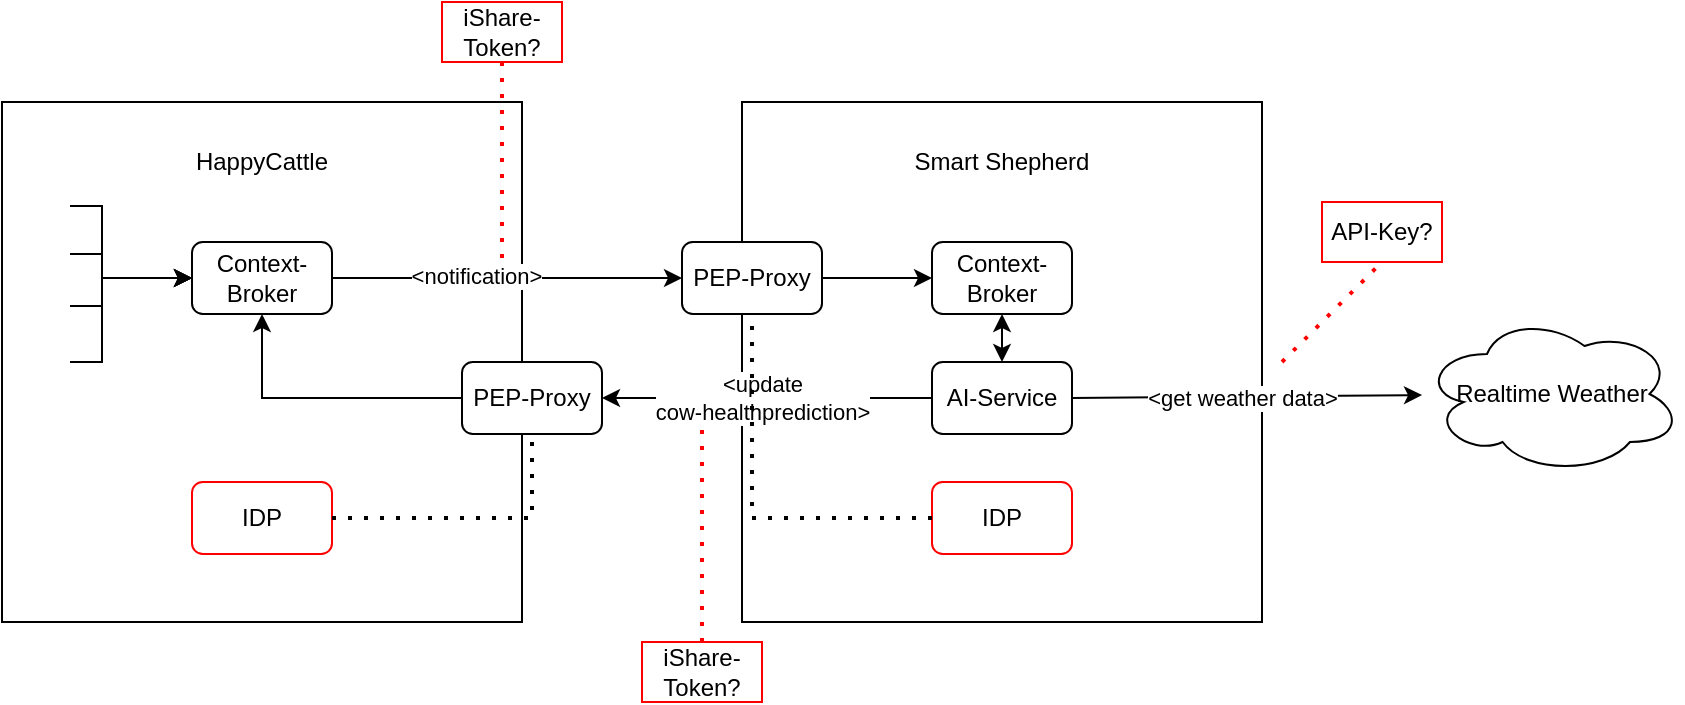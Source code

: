 <mxfile version="18.0.7" type="device"><diagram id="uItRDxW1tPOYAceYkRtX" name="Page-1"><mxGraphModel dx="1146" dy="579" grid="1" gridSize="10" guides="1" tooltips="1" connect="1" arrows="1" fold="1" page="1" pageScale="1" pageWidth="850" pageHeight="1100" math="0" shadow="0"><root><mxCell id="0"/><mxCell id="1" parent="0"/><mxCell id="pHbmUKZRwUA8b7Qsi8Lr-2" value="&lt;div&gt;Smart Shepherd&lt;/div&gt;&lt;div&gt;&lt;br&gt;&lt;/div&gt;&lt;div&gt;&lt;br&gt;&lt;/div&gt;&lt;div&gt;&lt;br&gt;&lt;/div&gt;&lt;div&gt;&lt;br&gt;&lt;/div&gt;&lt;div&gt;&lt;br&gt;&lt;/div&gt;&lt;div&gt;&lt;br&gt;&lt;/div&gt;&lt;div&gt;&lt;br&gt;&lt;/div&gt;&lt;div&gt;&lt;br&gt;&lt;/div&gt;&lt;div&gt;&lt;br&gt;&lt;/div&gt;&lt;div&gt;&lt;br&gt;&lt;/div&gt;&lt;div&gt;&lt;br&gt;&lt;/div&gt;&lt;div&gt;&lt;br&gt;&lt;/div&gt;&lt;div&gt;&lt;br&gt;&lt;/div&gt;&lt;div&gt;&lt;br&gt;&lt;/div&gt;" style="whiteSpace=wrap;html=1;aspect=fixed;" vertex="1" parent="1"><mxGeometry x="380" y="90" width="260" height="260" as="geometry"/></mxCell><mxCell id="pHbmUKZRwUA8b7Qsi8Lr-3" value="&lt;div&gt;HappyCattle&lt;/div&gt;&lt;div&gt;&lt;br&gt;&lt;/div&gt;&lt;div&gt;&lt;br&gt;&lt;/div&gt;&lt;div&gt;&lt;br&gt;&lt;/div&gt;&lt;div&gt;&lt;br&gt;&lt;/div&gt;&lt;div&gt;&lt;br&gt;&lt;/div&gt;&lt;div&gt;&lt;br&gt;&lt;/div&gt;&lt;div&gt;&lt;br&gt;&lt;/div&gt;&lt;div&gt;&lt;br&gt;&lt;/div&gt;&lt;div&gt;&lt;br&gt;&lt;/div&gt;&lt;div&gt;&lt;br&gt;&lt;/div&gt;&lt;div&gt;&lt;br&gt;&lt;/div&gt;&lt;div&gt;&lt;br&gt;&lt;/div&gt;&lt;div&gt;&lt;br&gt;&lt;/div&gt;&lt;div&gt;&lt;br&gt;&lt;/div&gt;" style="whiteSpace=wrap;html=1;aspect=fixed;" vertex="1" parent="1"><mxGeometry x="10" y="90" width="260" height="260" as="geometry"/></mxCell><mxCell id="pHbmUKZRwUA8b7Qsi8Lr-4" value="" style="shape=image;html=1;verticalAlign=top;verticalLabelPosition=bottom;labelBackgroundColor=#ffffff;imageAspect=0;aspect=fixed;image=https://cdn3.iconfinder.com/data/icons/pidginsmilies/cow.png" vertex="1" parent="1"><mxGeometry x="20" y="130" width="24" height="24" as="geometry"/></mxCell><mxCell id="pHbmUKZRwUA8b7Qsi8Lr-6" value="" style="shape=image;html=1;verticalAlign=top;verticalLabelPosition=bottom;labelBackgroundColor=#ffffff;imageAspect=0;aspect=fixed;image=https://cdn3.iconfinder.com/data/icons/pidginsmilies/cow.png" vertex="1" parent="1"><mxGeometry x="20" y="154" width="24" height="24" as="geometry"/></mxCell><mxCell id="pHbmUKZRwUA8b7Qsi8Lr-7" value="" style="shape=image;html=1;verticalAlign=top;verticalLabelPosition=bottom;labelBackgroundColor=#ffffff;imageAspect=0;aspect=fixed;image=https://cdn3.iconfinder.com/data/icons/pidginsmilies/cow.png" vertex="1" parent="1"><mxGeometry x="20" y="208" width="24" height="24" as="geometry"/></mxCell><mxCell id="pHbmUKZRwUA8b7Qsi8Lr-8" value="" style="shape=image;html=1;verticalAlign=top;verticalLabelPosition=bottom;labelBackgroundColor=#ffffff;imageAspect=0;aspect=fixed;image=https://cdn3.iconfinder.com/data/icons/pidginsmilies/cow.png" vertex="1" parent="1"><mxGeometry x="20" y="180" width="24" height="24" as="geometry"/></mxCell><mxCell id="pHbmUKZRwUA8b7Qsi8Lr-9" value="Context-Broker" style="rounded=1;whiteSpace=wrap;html=1;" vertex="1" parent="1"><mxGeometry x="105" y="160" width="70" height="36" as="geometry"/></mxCell><mxCell id="pHbmUKZRwUA8b7Qsi8Lr-10" value="" style="endArrow=classic;html=1;rounded=0;exitX=1;exitY=0.5;exitDx=0;exitDy=0;entryX=0;entryY=0.5;entryDx=0;entryDy=0;" edge="1" parent="1" source="pHbmUKZRwUA8b7Qsi8Lr-4" target="pHbmUKZRwUA8b7Qsi8Lr-9"><mxGeometry width="50" height="50" relative="1" as="geometry"><mxPoint x="-170" y="200" as="sourcePoint"/><mxPoint x="-120" y="150" as="targetPoint"/><Array as="points"><mxPoint x="60" y="142"/><mxPoint x="60" y="178"/></Array></mxGeometry></mxCell><mxCell id="pHbmUKZRwUA8b7Qsi8Lr-11" value="" style="endArrow=classic;html=1;rounded=0;exitX=1;exitY=0.5;exitDx=0;exitDy=0;entryX=0;entryY=0.5;entryDx=0;entryDy=0;" edge="1" parent="1" source="pHbmUKZRwUA8b7Qsi8Lr-6" target="pHbmUKZRwUA8b7Qsi8Lr-9"><mxGeometry width="50" height="50" relative="1" as="geometry"><mxPoint x="-160" y="280" as="sourcePoint"/><mxPoint x="-110" y="230" as="targetPoint"/><Array as="points"><mxPoint x="60" y="166"/><mxPoint x="60" y="178"/></Array></mxGeometry></mxCell><mxCell id="pHbmUKZRwUA8b7Qsi8Lr-12" value="" style="endArrow=classic;html=1;rounded=0;exitX=1;exitY=0.5;exitDx=0;exitDy=0;entryX=0;entryY=0.5;entryDx=0;entryDy=0;" edge="1" parent="1" source="pHbmUKZRwUA8b7Qsi8Lr-8" target="pHbmUKZRwUA8b7Qsi8Lr-9"><mxGeometry width="50" height="50" relative="1" as="geometry"><mxPoint x="-190" y="280" as="sourcePoint"/><mxPoint x="-140" y="230" as="targetPoint"/><Array as="points"><mxPoint x="60" y="192"/><mxPoint x="60" y="178"/></Array></mxGeometry></mxCell><mxCell id="pHbmUKZRwUA8b7Qsi8Lr-13" value="" style="endArrow=classic;html=1;rounded=0;exitX=1;exitY=0.5;exitDx=0;exitDy=0;entryX=0;entryY=0.5;entryDx=0;entryDy=0;" edge="1" parent="1" source="pHbmUKZRwUA8b7Qsi8Lr-7" target="pHbmUKZRwUA8b7Qsi8Lr-9"><mxGeometry width="50" height="50" relative="1" as="geometry"><mxPoint x="-50" y="260" as="sourcePoint"/><mxPoint y="210" as="targetPoint"/><Array as="points"><mxPoint x="60" y="220"/><mxPoint x="60" y="178"/></Array></mxGeometry></mxCell><mxCell id="pHbmUKZRwUA8b7Qsi8Lr-14" value="Context-Broker" style="rounded=1;whiteSpace=wrap;html=1;" vertex="1" parent="1"><mxGeometry x="475" y="160" width="70" height="36" as="geometry"/></mxCell><mxCell id="pHbmUKZRwUA8b7Qsi8Lr-15" value="Realtime Weather" style="ellipse;shape=cloud;whiteSpace=wrap;html=1;" vertex="1" parent="1"><mxGeometry x="720" y="196" width="130" height="80" as="geometry"/></mxCell><mxCell id="pHbmUKZRwUA8b7Qsi8Lr-16" value="IDP" style="rounded=1;whiteSpace=wrap;html=1;strokeColor=#FF0000;" vertex="1" parent="1"><mxGeometry x="475" y="280" width="70" height="36" as="geometry"/></mxCell><mxCell id="pHbmUKZRwUA8b7Qsi8Lr-17" value="IDP" style="rounded=1;whiteSpace=wrap;html=1;strokeColor=#FF0000;" vertex="1" parent="1"><mxGeometry x="105" y="280" width="70" height="36" as="geometry"/></mxCell><mxCell id="pHbmUKZRwUA8b7Qsi8Lr-18" style="edgeStyle=orthogonalEdgeStyle;rounded=0;orthogonalLoop=1;jettySize=auto;html=1;exitX=0.5;exitY=1;exitDx=0;exitDy=0;" edge="1" parent="1" source="pHbmUKZRwUA8b7Qsi8Lr-17" target="pHbmUKZRwUA8b7Qsi8Lr-17"><mxGeometry relative="1" as="geometry"/></mxCell><mxCell id="pHbmUKZRwUA8b7Qsi8Lr-20" value="PEP-Proxy" style="rounded=1;whiteSpace=wrap;html=1;" vertex="1" parent="1"><mxGeometry x="350" y="160" width="70" height="36" as="geometry"/></mxCell><mxCell id="pHbmUKZRwUA8b7Qsi8Lr-21" value="PEP-Proxy" style="rounded=1;whiteSpace=wrap;html=1;" vertex="1" parent="1"><mxGeometry x="240" y="220" width="70" height="36" as="geometry"/></mxCell><mxCell id="pHbmUKZRwUA8b7Qsi8Lr-22" value="" style="endArrow=classic;html=1;rounded=0;exitX=1;exitY=0.5;exitDx=0;exitDy=0;entryX=0;entryY=0.5;entryDx=0;entryDy=0;" edge="1" parent="1" source="pHbmUKZRwUA8b7Qsi8Lr-9" target="pHbmUKZRwUA8b7Qsi8Lr-20"><mxGeometry width="50" height="50" relative="1" as="geometry"><mxPoint x="360" y="60" as="sourcePoint"/><mxPoint x="410" y="10" as="targetPoint"/></mxGeometry></mxCell><mxCell id="pHbmUKZRwUA8b7Qsi8Lr-24" value="&amp;lt;notification&amp;gt;" style="edgeLabel;html=1;align=center;verticalAlign=middle;resizable=0;points=[];" vertex="1" connectable="0" parent="pHbmUKZRwUA8b7Qsi8Lr-22"><mxGeometry x="-0.177" y="1" relative="1" as="geometry"><mxPoint as="offset"/></mxGeometry></mxCell><mxCell id="pHbmUKZRwUA8b7Qsi8Lr-23" value="" style="endArrow=classic;html=1;rounded=0;exitX=1;exitY=0.5;exitDx=0;exitDy=0;entryX=0;entryY=0.5;entryDx=0;entryDy=0;" edge="1" parent="1" source="pHbmUKZRwUA8b7Qsi8Lr-20" target="pHbmUKZRwUA8b7Qsi8Lr-14"><mxGeometry width="50" height="50" relative="1" as="geometry"><mxPoint x="185" y="188" as="sourcePoint"/><mxPoint x="360" y="188" as="targetPoint"/></mxGeometry></mxCell><mxCell id="pHbmUKZRwUA8b7Qsi8Lr-28" value="AI-Service" style="rounded=1;whiteSpace=wrap;html=1;" vertex="1" parent="1"><mxGeometry x="475" y="220" width="70" height="36" as="geometry"/></mxCell><mxCell id="pHbmUKZRwUA8b7Qsi8Lr-29" value="" style="endArrow=classic;startArrow=classic;html=1;rounded=0;entryX=0.5;entryY=1;entryDx=0;entryDy=0;exitX=0.5;exitY=0;exitDx=0;exitDy=0;" edge="1" parent="1" source="pHbmUKZRwUA8b7Qsi8Lr-28" target="pHbmUKZRwUA8b7Qsi8Lr-14"><mxGeometry width="50" height="50" relative="1" as="geometry"><mxPoint x="410" y="470" as="sourcePoint"/><mxPoint x="460" y="420" as="targetPoint"/></mxGeometry></mxCell><mxCell id="pHbmUKZRwUA8b7Qsi8Lr-30" value="" style="endArrow=classic;html=1;rounded=0;exitX=0;exitY=0.5;exitDx=0;exitDy=0;entryX=1;entryY=0.5;entryDx=0;entryDy=0;" edge="1" parent="1" source="pHbmUKZRwUA8b7Qsi8Lr-28" target="pHbmUKZRwUA8b7Qsi8Lr-21"><mxGeometry width="50" height="50" relative="1" as="geometry"><mxPoint x="140" y="470" as="sourcePoint"/><mxPoint x="190" y="420" as="targetPoint"/></mxGeometry></mxCell><mxCell id="pHbmUKZRwUA8b7Qsi8Lr-32" value="&lt;div&gt;&amp;lt;update &lt;br&gt;&lt;/div&gt;&lt;div&gt;cow-healthprediction&amp;gt;&lt;/div&gt;" style="edgeLabel;html=1;align=center;verticalAlign=middle;resizable=0;points=[];" vertex="1" connectable="0" parent="pHbmUKZRwUA8b7Qsi8Lr-30"><mxGeometry x="0.248" y="-1" relative="1" as="geometry"><mxPoint x="18" y="1" as="offset"/></mxGeometry></mxCell><mxCell id="pHbmUKZRwUA8b7Qsi8Lr-31" value="" style="endArrow=classic;html=1;rounded=0;exitX=0;exitY=0.5;exitDx=0;exitDy=0;entryX=0.5;entryY=1;entryDx=0;entryDy=0;" edge="1" parent="1" source="pHbmUKZRwUA8b7Qsi8Lr-21" target="pHbmUKZRwUA8b7Qsi8Lr-9"><mxGeometry width="50" height="50" relative="1" as="geometry"><mxPoint x="485" y="248" as="sourcePoint"/><mxPoint x="320" y="248" as="targetPoint"/><Array as="points"><mxPoint x="140" y="238"/></Array></mxGeometry></mxCell><mxCell id="pHbmUKZRwUA8b7Qsi8Lr-34" value="" style="endArrow=none;dashed=1;html=1;dashPattern=1 3;strokeWidth=2;rounded=0;entryX=0.5;entryY=1;entryDx=0;entryDy=0;exitX=0;exitY=0.5;exitDx=0;exitDy=0;" edge="1" parent="1" source="pHbmUKZRwUA8b7Qsi8Lr-16" target="pHbmUKZRwUA8b7Qsi8Lr-20"><mxGeometry width="50" height="50" relative="1" as="geometry"><mxPoint x="340" y="450" as="sourcePoint"/><mxPoint x="390" y="400" as="targetPoint"/><Array as="points"><mxPoint x="385" y="298"/></Array></mxGeometry></mxCell><mxCell id="pHbmUKZRwUA8b7Qsi8Lr-33" value="" style="endArrow=none;dashed=1;html=1;dashPattern=1 3;strokeWidth=2;rounded=0;entryX=0.5;entryY=1;entryDx=0;entryDy=0;exitX=1;exitY=0.5;exitDx=0;exitDy=0;" edge="1" parent="1" source="pHbmUKZRwUA8b7Qsi8Lr-17" target="pHbmUKZRwUA8b7Qsi8Lr-21"><mxGeometry width="50" height="50" relative="1" as="geometry"><mxPoint x="170" y="430" as="sourcePoint"/><mxPoint x="220" y="380" as="targetPoint"/><Array as="points"><mxPoint x="275" y="298"/></Array></mxGeometry></mxCell><mxCell id="pHbmUKZRwUA8b7Qsi8Lr-35" value="" style="endArrow=classic;html=1;rounded=0;exitX=1;exitY=0.5;exitDx=0;exitDy=0;" edge="1" parent="1" source="pHbmUKZRwUA8b7Qsi8Lr-28" target="pHbmUKZRwUA8b7Qsi8Lr-15"><mxGeometry width="50" height="50" relative="1" as="geometry"><mxPoint x="710" y="160" as="sourcePoint"/><mxPoint x="730" y="140" as="targetPoint"/></mxGeometry></mxCell><mxCell id="pHbmUKZRwUA8b7Qsi8Lr-36" value="&amp;lt;get weather data&amp;gt;" style="edgeLabel;html=1;align=center;verticalAlign=middle;resizable=0;points=[];" vertex="1" connectable="0" parent="pHbmUKZRwUA8b7Qsi8Lr-35"><mxGeometry x="-0.349" y="-1" relative="1" as="geometry"><mxPoint x="28" y="-1" as="offset"/></mxGeometry></mxCell><mxCell id="pHbmUKZRwUA8b7Qsi8Lr-37" value="" style="endArrow=none;dashed=1;html=1;dashPattern=1 3;strokeWidth=2;rounded=0;strokeColor=#FF0000;" edge="1" parent="1"><mxGeometry width="50" height="50" relative="1" as="geometry"><mxPoint x="650" y="220" as="sourcePoint"/><mxPoint x="700" y="170" as="targetPoint"/></mxGeometry></mxCell><mxCell id="pHbmUKZRwUA8b7Qsi8Lr-38" value="API-Key?" style="text;html=1;strokeColor=#FF0000;fillColor=none;align=center;verticalAlign=middle;whiteSpace=wrap;rounded=0;" vertex="1" parent="1"><mxGeometry x="670" y="140" width="60" height="30" as="geometry"/></mxCell><mxCell id="pHbmUKZRwUA8b7Qsi8Lr-39" value="" style="endArrow=none;dashed=1;html=1;dashPattern=1 3;strokeWidth=2;rounded=0;strokeColor=#FF0000;" edge="1" parent="1"><mxGeometry width="50" height="50" relative="1" as="geometry"><mxPoint x="360" y="360" as="sourcePoint"/><mxPoint x="360" y="250" as="targetPoint"/></mxGeometry></mxCell><mxCell id="pHbmUKZRwUA8b7Qsi8Lr-41" value="iShare-Token?" style="text;html=1;strokeColor=#FF0000;fillColor=none;align=center;verticalAlign=middle;whiteSpace=wrap;rounded=0;" vertex="1" parent="1"><mxGeometry x="330" y="360" width="60" height="30" as="geometry"/></mxCell><mxCell id="pHbmUKZRwUA8b7Qsi8Lr-42" value="" style="endArrow=none;dashed=1;html=1;dashPattern=1 3;strokeWidth=2;rounded=0;strokeColor=#FF0000;exitX=0.5;exitY=1;exitDx=0;exitDy=0;" edge="1" parent="1" source="pHbmUKZRwUA8b7Qsi8Lr-43"><mxGeometry width="50" height="50" relative="1" as="geometry"><mxPoint x="330" y="90" as="sourcePoint"/><mxPoint x="260" y="170" as="targetPoint"/></mxGeometry></mxCell><mxCell id="pHbmUKZRwUA8b7Qsi8Lr-43" value="iShare-Token?" style="text;html=1;strokeColor=#FF0000;fillColor=none;align=center;verticalAlign=middle;whiteSpace=wrap;rounded=0;" vertex="1" parent="1"><mxGeometry x="230" y="40" width="60" height="30" as="geometry"/></mxCell></root></mxGraphModel></diagram></mxfile>
